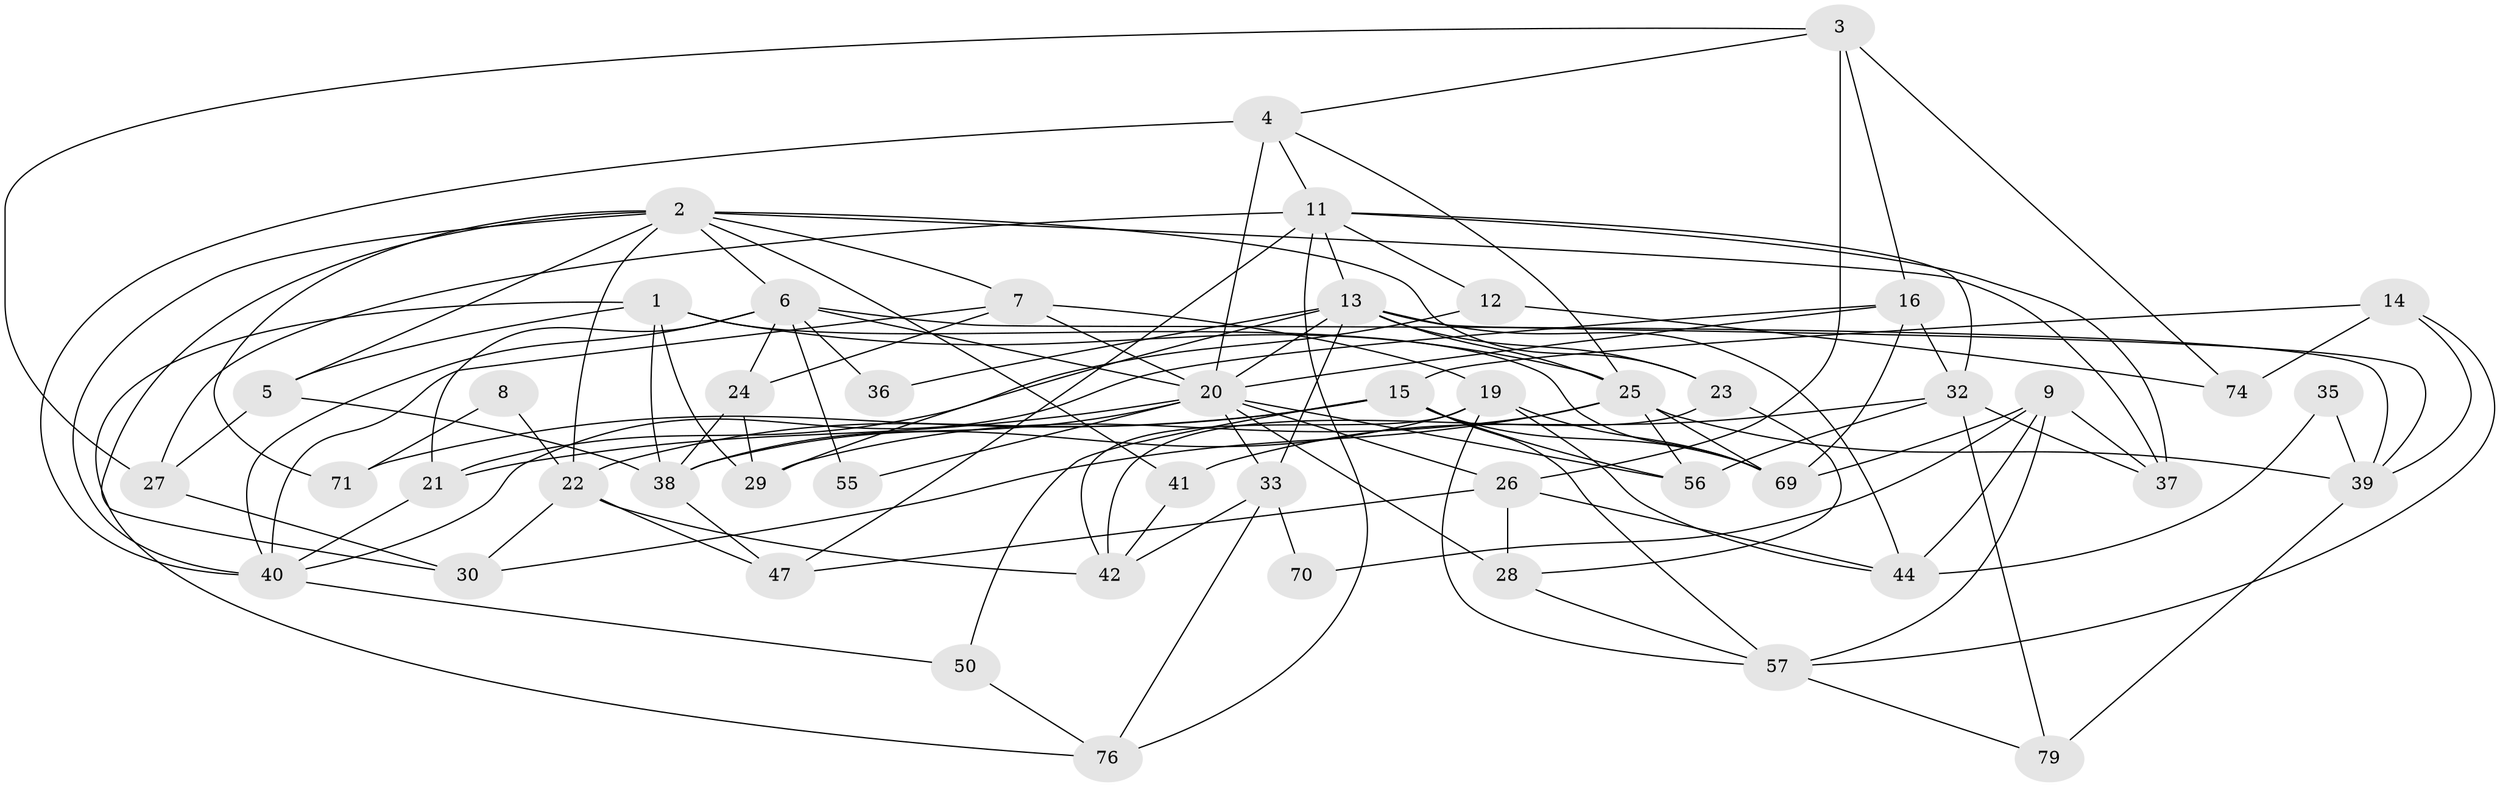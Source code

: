 // Generated by graph-tools (version 1.1) at 2025/52/02/27/25 19:52:01]
// undirected, 49 vertices, 121 edges
graph export_dot {
graph [start="1"]
  node [color=gray90,style=filled];
  1 [super="+72"];
  2 [super="+17"];
  3 [super="+51"];
  4 [super="+52"];
  5;
  6 [super="+10"];
  7 [super="+67"];
  8;
  9 [super="+18"];
  11 [super="+59"];
  12;
  13 [super="+61"];
  14;
  15 [super="+62"];
  16 [super="+43"];
  19 [super="+64"];
  20 [super="+48"];
  21;
  22 [super="+46"];
  23;
  24 [super="+45"];
  25 [super="+68"];
  26 [super="+78"];
  27 [super="+31"];
  28 [super="+58"];
  29;
  30 [super="+34"];
  32 [super="+66"];
  33 [super="+49"];
  35;
  36;
  37;
  38 [super="+63"];
  39 [super="+77"];
  40 [super="+60"];
  41;
  42 [super="+75"];
  44 [super="+54"];
  47 [super="+53"];
  50;
  55;
  56;
  57 [super="+65"];
  69 [super="+73"];
  70;
  71;
  74;
  76;
  79;
  1 -- 5;
  1 -- 25;
  1 -- 69;
  1 -- 38;
  1 -- 76;
  1 -- 29;
  2 -- 23;
  2 -- 71;
  2 -- 30;
  2 -- 22;
  2 -- 5;
  2 -- 37;
  2 -- 7;
  2 -- 40;
  2 -- 41;
  2 -- 6;
  3 -- 27;
  3 -- 74;
  3 -- 16;
  3 -- 4;
  3 -- 26;
  4 -- 11;
  4 -- 20 [weight=2];
  4 -- 40;
  4 -- 25;
  5 -- 27;
  5 -- 38;
  6 -- 39;
  6 -- 21;
  6 -- 20;
  6 -- 55;
  6 -- 36;
  6 -- 24;
  6 -- 40;
  7 -- 24;
  7 -- 40;
  7 -- 19;
  7 -- 20;
  8 -- 71;
  8 -- 22;
  9 -- 69;
  9 -- 37;
  9 -- 70;
  9 -- 44;
  9 -- 57;
  11 -- 37;
  11 -- 47;
  11 -- 76;
  11 -- 12;
  11 -- 32;
  11 -- 13;
  11 -- 27;
  12 -- 21;
  12 -- 74;
  13 -- 25;
  13 -- 23;
  13 -- 29;
  13 -- 36 [weight=2];
  13 -- 44 [weight=2];
  13 -- 33;
  13 -- 39;
  13 -- 20;
  14 -- 74;
  14 -- 15;
  14 -- 57;
  14 -- 39;
  15 -- 71;
  15 -- 50;
  15 -- 69;
  15 -- 56;
  15 -- 57;
  15 -- 22;
  16 -- 20;
  16 -- 69;
  16 -- 40;
  16 -- 32;
  19 -- 38;
  19 -- 42;
  19 -- 57;
  19 -- 44;
  19 -- 69;
  20 -- 55;
  20 -- 56;
  20 -- 33;
  20 -- 38;
  20 -- 21;
  20 -- 28;
  20 -- 26;
  21 -- 40;
  22 -- 42;
  22 -- 30;
  22 -- 47;
  23 -- 28;
  23 -- 42;
  24 -- 29;
  24 -- 38;
  25 -- 29;
  25 -- 30;
  25 -- 56;
  25 -- 69;
  25 -- 39;
  26 -- 47;
  26 -- 28;
  26 -- 44;
  27 -- 30;
  28 -- 57;
  32 -- 56;
  32 -- 79;
  32 -- 41;
  32 -- 37;
  33 -- 42;
  33 -- 70;
  33 -- 76;
  35 -- 39;
  35 -- 44;
  38 -- 47;
  39 -- 79;
  40 -- 50;
  41 -- 42;
  50 -- 76;
  57 -- 79;
}
